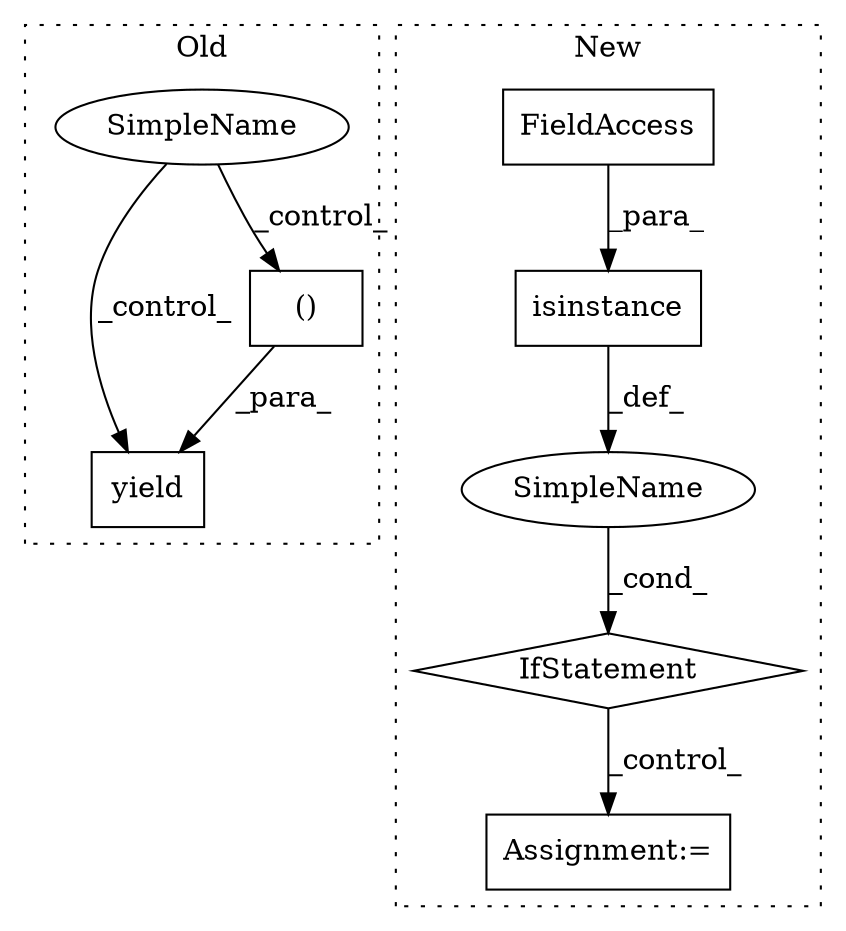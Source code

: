 digraph G {
subgraph cluster0 {
1 [label="yield" a="112" s="2988" l="14" shape="box"];
7 [label="()" a="106" s="3002" l="41" shape="box"];
8 [label="SimpleName" a="42" s="" l="" shape="ellipse"];
label = "Old";
style="dotted";
}
subgraph cluster1 {
2 [label="isinstance" a="32" s="2828,2859" l="11,1" shape="box"];
3 [label="IfStatement" a="25" s="2823,2860" l="4,2" shape="diamond"];
4 [label="Assignment:=" a="7" s="2887" l="1" shape="box"];
5 [label="SimpleName" a="42" s="" l="" shape="ellipse"];
6 [label="FieldAccess" a="22" s="2855" l="4" shape="box"];
label = "New";
style="dotted";
}
2 -> 5 [label="_def_"];
3 -> 4 [label="_control_"];
5 -> 3 [label="_cond_"];
6 -> 2 [label="_para_"];
7 -> 1 [label="_para_"];
8 -> 7 [label="_control_"];
8 -> 1 [label="_control_"];
}